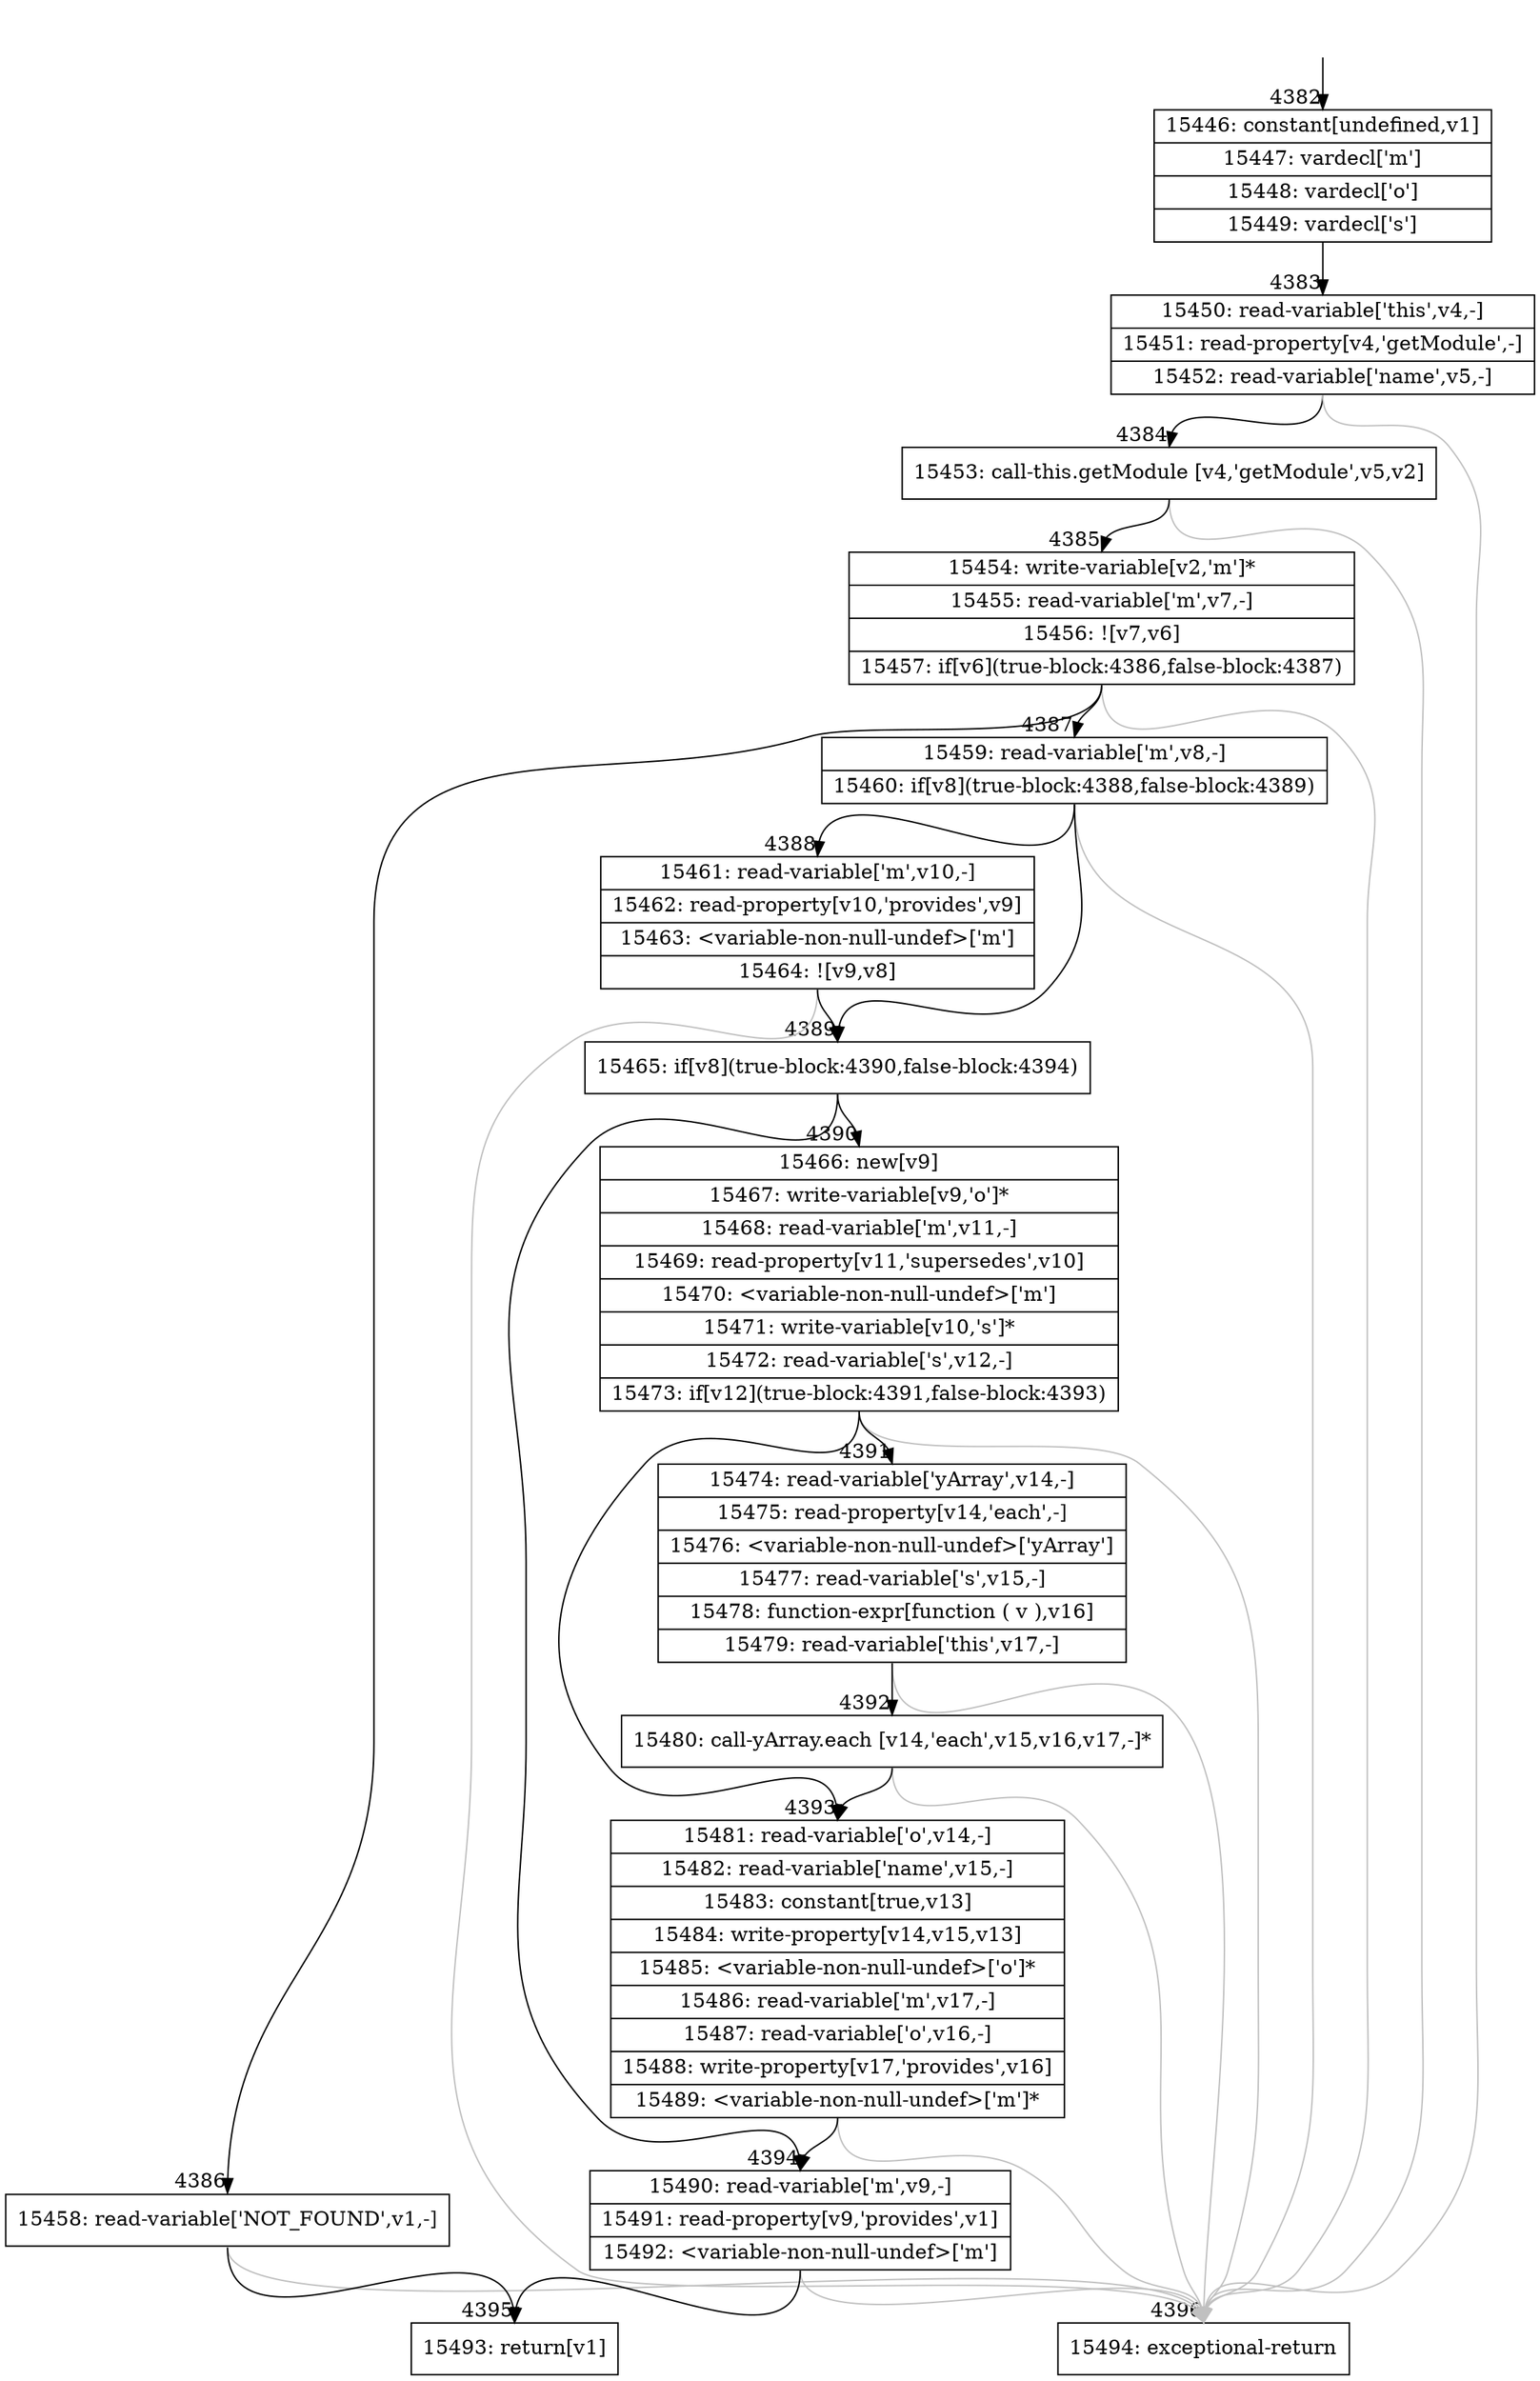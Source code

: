 digraph {
rankdir="TD"
BB_entry201[shape=none,label=""];
BB_entry201 -> BB4382 [tailport=s, headport=n, headlabel="    4382"]
BB4382 [shape=record label="{15446: constant[undefined,v1]|15447: vardecl['m']|15448: vardecl['o']|15449: vardecl['s']}" ] 
BB4382 -> BB4383 [tailport=s, headport=n, headlabel="      4383"]
BB4383 [shape=record label="{15450: read-variable['this',v4,-]|15451: read-property[v4,'getModule',-]|15452: read-variable['name',v5,-]}" ] 
BB4383 -> BB4384 [tailport=s, headport=n, headlabel="      4384"]
BB4383 -> BB4396 [tailport=s, headport=n, color=gray, headlabel="      4396"]
BB4384 [shape=record label="{15453: call-this.getModule [v4,'getModule',v5,v2]}" ] 
BB4384 -> BB4385 [tailport=s, headport=n, headlabel="      4385"]
BB4384 -> BB4396 [tailport=s, headport=n, color=gray]
BB4385 [shape=record label="{15454: write-variable[v2,'m']*|15455: read-variable['m',v7,-]|15456: ![v7,v6]|15457: if[v6](true-block:4386,false-block:4387)}" ] 
BB4385 -> BB4386 [tailport=s, headport=n, headlabel="      4386"]
BB4385 -> BB4387 [tailport=s, headport=n, headlabel="      4387"]
BB4385 -> BB4396 [tailport=s, headport=n, color=gray]
BB4386 [shape=record label="{15458: read-variable['NOT_FOUND',v1,-]}" ] 
BB4386 -> BB4395 [tailport=s, headport=n, headlabel="      4395"]
BB4386 -> BB4396 [tailport=s, headport=n, color=gray]
BB4387 [shape=record label="{15459: read-variable['m',v8,-]|15460: if[v8](true-block:4388,false-block:4389)}" ] 
BB4387 -> BB4389 [tailport=s, headport=n, headlabel="      4389"]
BB4387 -> BB4388 [tailport=s, headport=n, headlabel="      4388"]
BB4387 -> BB4396 [tailport=s, headport=n, color=gray]
BB4388 [shape=record label="{15461: read-variable['m',v10,-]|15462: read-property[v10,'provides',v9]|15463: \<variable-non-null-undef\>['m']|15464: ![v9,v8]}" ] 
BB4388 -> BB4389 [tailport=s, headport=n]
BB4388 -> BB4396 [tailport=s, headport=n, color=gray]
BB4389 [shape=record label="{15465: if[v8](true-block:4390,false-block:4394)}" ] 
BB4389 -> BB4390 [tailport=s, headport=n, headlabel="      4390"]
BB4389 -> BB4394 [tailport=s, headport=n, headlabel="      4394"]
BB4390 [shape=record label="{15466: new[v9]|15467: write-variable[v9,'o']*|15468: read-variable['m',v11,-]|15469: read-property[v11,'supersedes',v10]|15470: \<variable-non-null-undef\>['m']|15471: write-variable[v10,'s']*|15472: read-variable['s',v12,-]|15473: if[v12](true-block:4391,false-block:4393)}" ] 
BB4390 -> BB4391 [tailport=s, headport=n, headlabel="      4391"]
BB4390 -> BB4393 [tailport=s, headport=n, headlabel="      4393"]
BB4390 -> BB4396 [tailport=s, headport=n, color=gray]
BB4391 [shape=record label="{15474: read-variable['yArray',v14,-]|15475: read-property[v14,'each',-]|15476: \<variable-non-null-undef\>['yArray']|15477: read-variable['s',v15,-]|15478: function-expr[function ( v ),v16]|15479: read-variable['this',v17,-]}" ] 
BB4391 -> BB4392 [tailport=s, headport=n, headlabel="      4392"]
BB4391 -> BB4396 [tailport=s, headport=n, color=gray]
BB4392 [shape=record label="{15480: call-yArray.each [v14,'each',v15,v16,v17,-]*}" ] 
BB4392 -> BB4393 [tailport=s, headport=n]
BB4392 -> BB4396 [tailport=s, headport=n, color=gray]
BB4393 [shape=record label="{15481: read-variable['o',v14,-]|15482: read-variable['name',v15,-]|15483: constant[true,v13]|15484: write-property[v14,v15,v13]|15485: \<variable-non-null-undef\>['o']*|15486: read-variable['m',v17,-]|15487: read-variable['o',v16,-]|15488: write-property[v17,'provides',v16]|15489: \<variable-non-null-undef\>['m']*}" ] 
BB4393 -> BB4394 [tailport=s, headport=n]
BB4393 -> BB4396 [tailport=s, headport=n, color=gray]
BB4394 [shape=record label="{15490: read-variable['m',v9,-]|15491: read-property[v9,'provides',v1]|15492: \<variable-non-null-undef\>['m']}" ] 
BB4394 -> BB4395 [tailport=s, headport=n]
BB4394 -> BB4396 [tailport=s, headport=n, color=gray]
BB4395 [shape=record label="{15493: return[v1]}" ] 
BB4396 [shape=record label="{15494: exceptional-return}" ] 
//#$~ 7415
}
